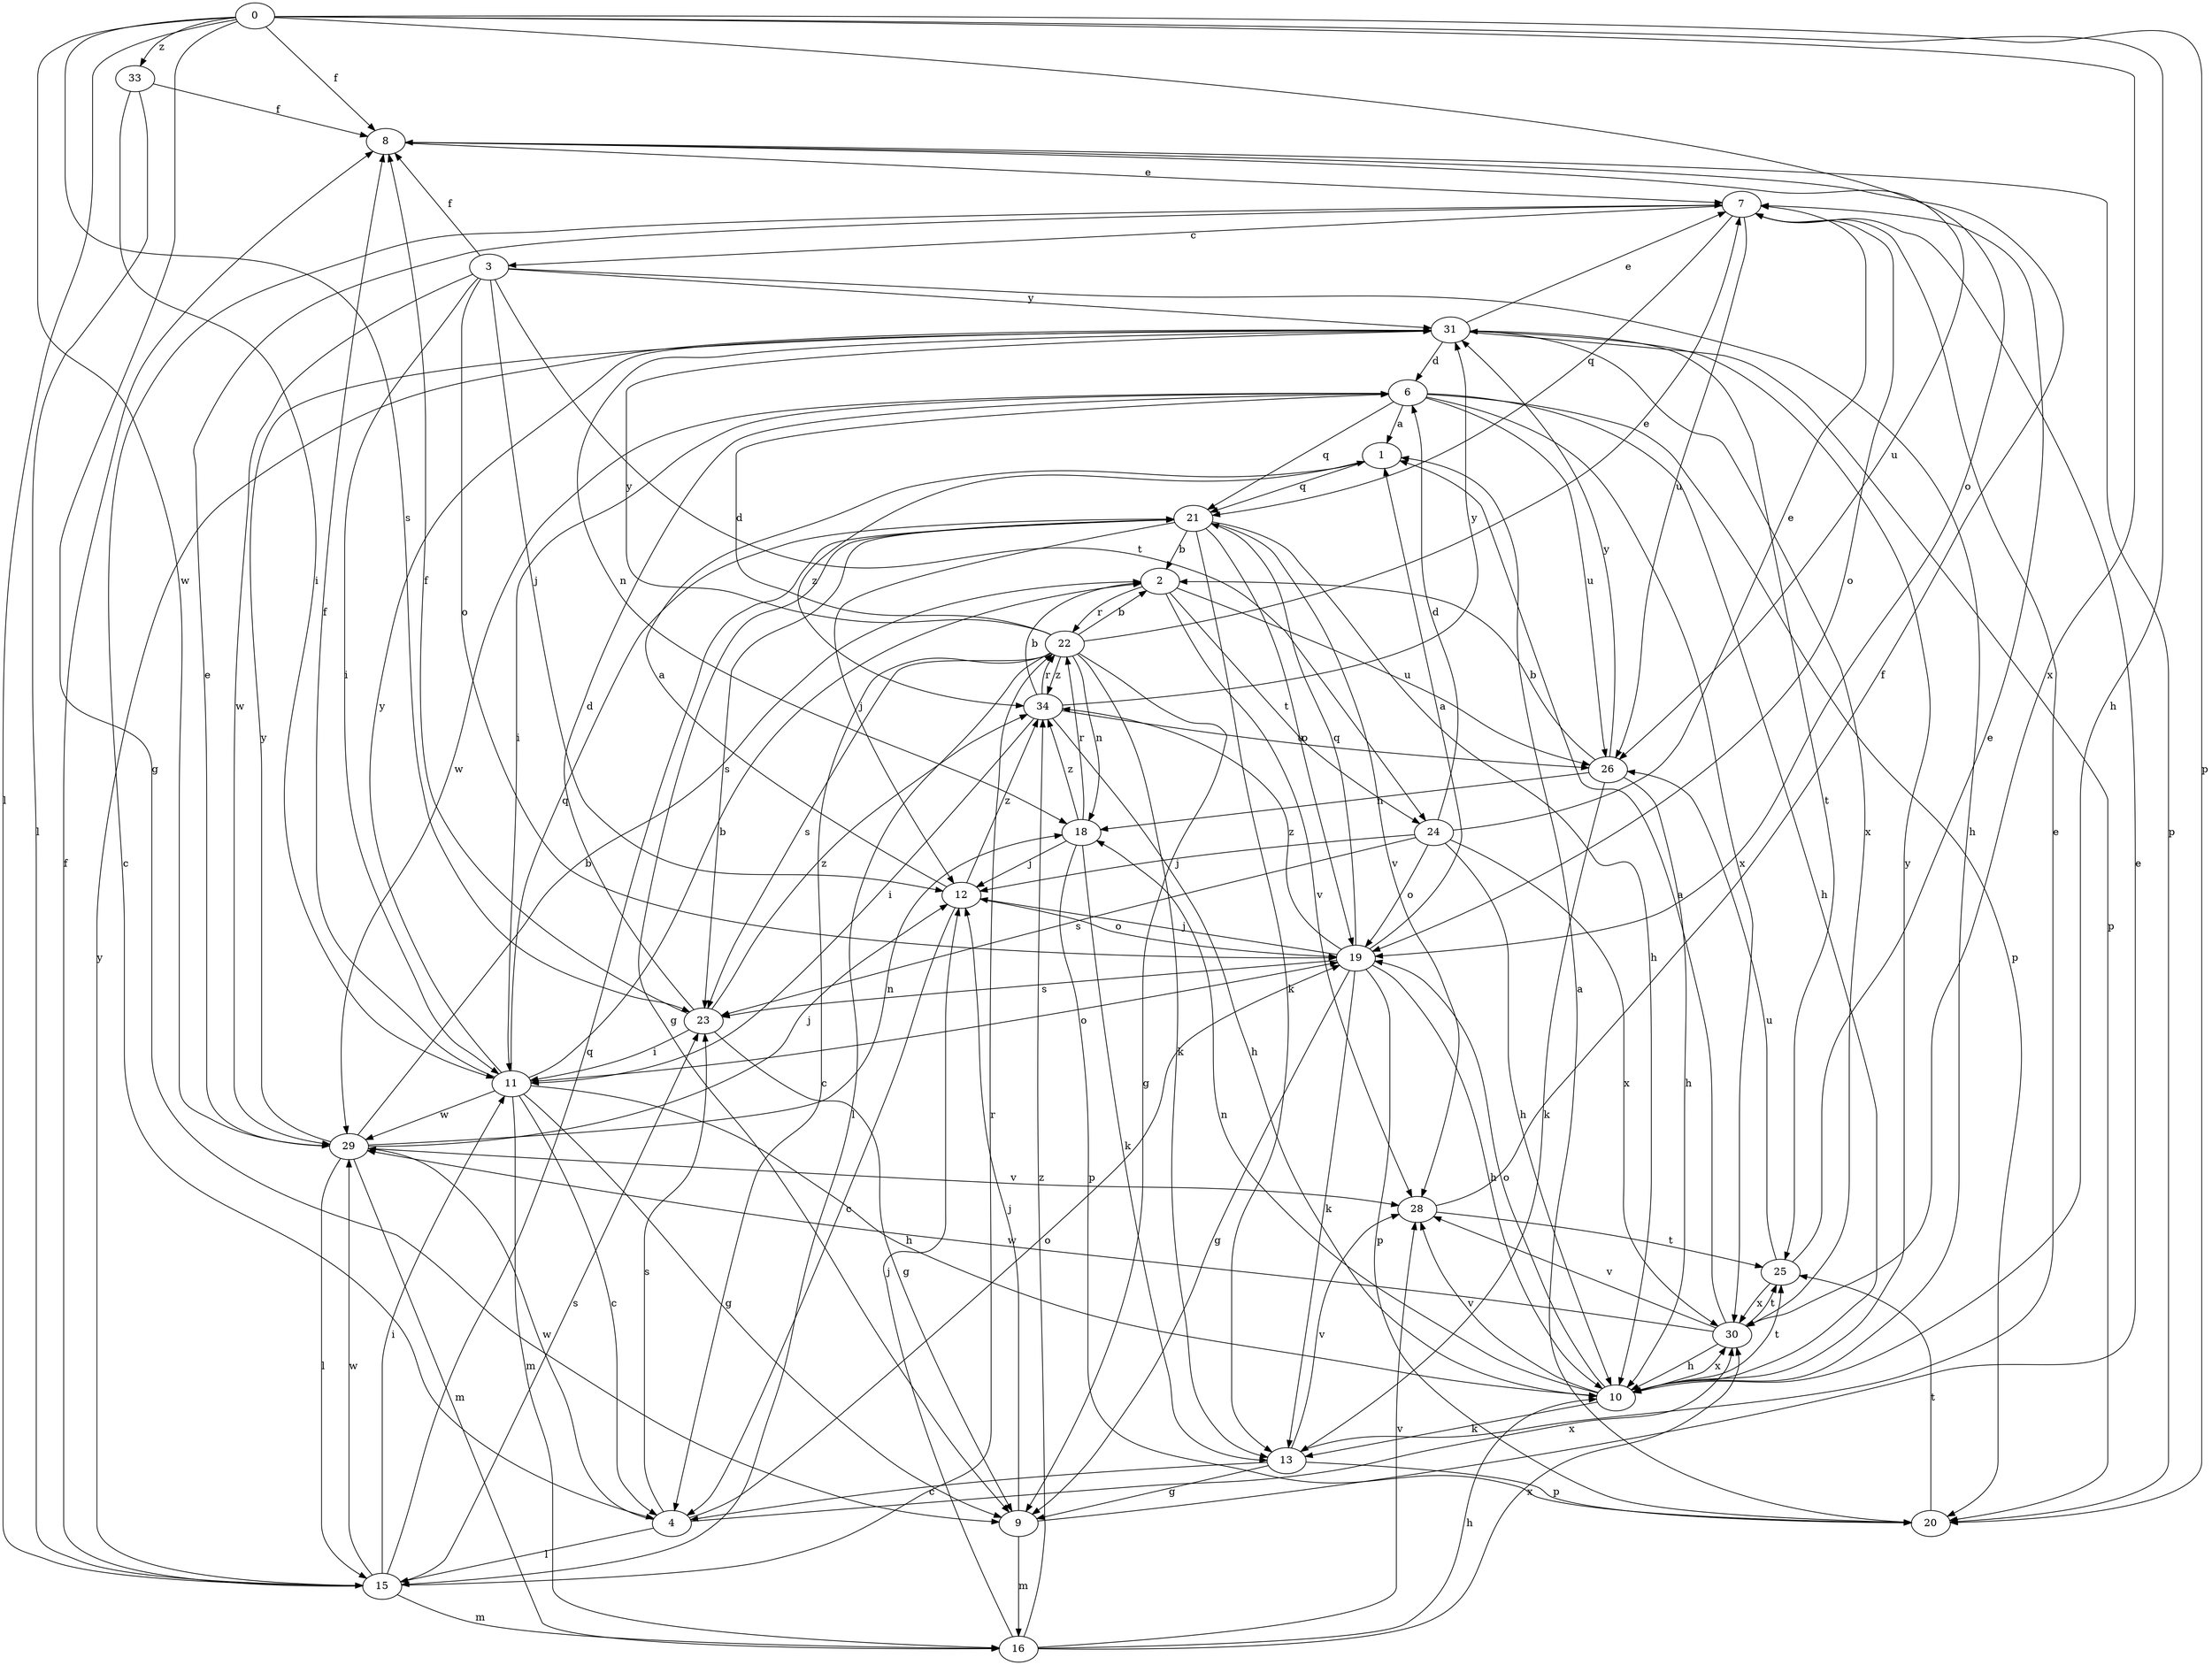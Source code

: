 strict digraph  {
0;
1;
2;
3;
4;
6;
7;
8;
9;
10;
11;
12;
13;
15;
16;
18;
19;
20;
21;
22;
23;
24;
25;
26;
28;
29;
30;
31;
33;
34;
0 -> 8  [label=f];
0 -> 9  [label=g];
0 -> 10  [label=h];
0 -> 15  [label=l];
0 -> 19  [label=o];
0 -> 20  [label=p];
0 -> 23  [label=s];
0 -> 29  [label=w];
0 -> 30  [label=x];
0 -> 33  [label=z];
1 -> 21  [label=q];
1 -> 34  [label=z];
2 -> 22  [label=r];
2 -> 24  [label=t];
2 -> 26  [label=u];
2 -> 28  [label=v];
3 -> 8  [label=f];
3 -> 10  [label=h];
3 -> 11  [label=i];
3 -> 12  [label=j];
3 -> 19  [label=o];
3 -> 24  [label=t];
3 -> 29  [label=w];
3 -> 31  [label=y];
4 -> 15  [label=l];
4 -> 19  [label=o];
4 -> 23  [label=s];
4 -> 29  [label=w];
4 -> 30  [label=x];
6 -> 1  [label=a];
6 -> 10  [label=h];
6 -> 11  [label=i];
6 -> 20  [label=p];
6 -> 21  [label=q];
6 -> 26  [label=u];
6 -> 29  [label=w];
6 -> 30  [label=x];
7 -> 3  [label=c];
7 -> 4  [label=c];
7 -> 19  [label=o];
7 -> 21  [label=q];
7 -> 26  [label=u];
8 -> 7  [label=e];
8 -> 20  [label=p];
8 -> 26  [label=u];
9 -> 7  [label=e];
9 -> 12  [label=j];
9 -> 16  [label=m];
10 -> 13  [label=k];
10 -> 18  [label=n];
10 -> 19  [label=o];
10 -> 25  [label=t];
10 -> 28  [label=v];
10 -> 30  [label=x];
10 -> 31  [label=y];
11 -> 2  [label=b];
11 -> 4  [label=c];
11 -> 8  [label=f];
11 -> 9  [label=g];
11 -> 10  [label=h];
11 -> 16  [label=m];
11 -> 19  [label=o];
11 -> 21  [label=q];
11 -> 29  [label=w];
11 -> 31  [label=y];
12 -> 1  [label=a];
12 -> 4  [label=c];
12 -> 19  [label=o];
12 -> 34  [label=z];
13 -> 4  [label=c];
13 -> 7  [label=e];
13 -> 9  [label=g];
13 -> 20  [label=p];
13 -> 28  [label=v];
15 -> 8  [label=f];
15 -> 11  [label=i];
15 -> 16  [label=m];
15 -> 21  [label=q];
15 -> 22  [label=r];
15 -> 23  [label=s];
15 -> 29  [label=w];
15 -> 31  [label=y];
16 -> 10  [label=h];
16 -> 12  [label=j];
16 -> 28  [label=v];
16 -> 30  [label=x];
16 -> 34  [label=z];
18 -> 12  [label=j];
18 -> 13  [label=k];
18 -> 20  [label=p];
18 -> 22  [label=r];
18 -> 34  [label=z];
19 -> 1  [label=a];
19 -> 9  [label=g];
19 -> 10  [label=h];
19 -> 12  [label=j];
19 -> 13  [label=k];
19 -> 20  [label=p];
19 -> 21  [label=q];
19 -> 23  [label=s];
19 -> 34  [label=z];
20 -> 1  [label=a];
20 -> 25  [label=t];
21 -> 2  [label=b];
21 -> 9  [label=g];
21 -> 10  [label=h];
21 -> 12  [label=j];
21 -> 13  [label=k];
21 -> 19  [label=o];
21 -> 23  [label=s];
21 -> 28  [label=v];
22 -> 2  [label=b];
22 -> 4  [label=c];
22 -> 6  [label=d];
22 -> 7  [label=e];
22 -> 9  [label=g];
22 -> 13  [label=k];
22 -> 15  [label=l];
22 -> 18  [label=n];
22 -> 23  [label=s];
22 -> 31  [label=y];
22 -> 34  [label=z];
23 -> 6  [label=d];
23 -> 8  [label=f];
23 -> 9  [label=g];
23 -> 11  [label=i];
23 -> 34  [label=z];
24 -> 6  [label=d];
24 -> 7  [label=e];
24 -> 10  [label=h];
24 -> 12  [label=j];
24 -> 19  [label=o];
24 -> 23  [label=s];
24 -> 30  [label=x];
25 -> 7  [label=e];
25 -> 26  [label=u];
25 -> 30  [label=x];
26 -> 2  [label=b];
26 -> 10  [label=h];
26 -> 13  [label=k];
26 -> 18  [label=n];
26 -> 31  [label=y];
28 -> 8  [label=f];
28 -> 25  [label=t];
29 -> 2  [label=b];
29 -> 7  [label=e];
29 -> 12  [label=j];
29 -> 15  [label=l];
29 -> 16  [label=m];
29 -> 18  [label=n];
29 -> 28  [label=v];
29 -> 31  [label=y];
30 -> 1  [label=a];
30 -> 10  [label=h];
30 -> 25  [label=t];
30 -> 28  [label=v];
30 -> 29  [label=w];
31 -> 6  [label=d];
31 -> 7  [label=e];
31 -> 18  [label=n];
31 -> 20  [label=p];
31 -> 25  [label=t];
31 -> 30  [label=x];
33 -> 8  [label=f];
33 -> 11  [label=i];
33 -> 15  [label=l];
34 -> 2  [label=b];
34 -> 10  [label=h];
34 -> 11  [label=i];
34 -> 22  [label=r];
34 -> 26  [label=u];
34 -> 31  [label=y];
}
